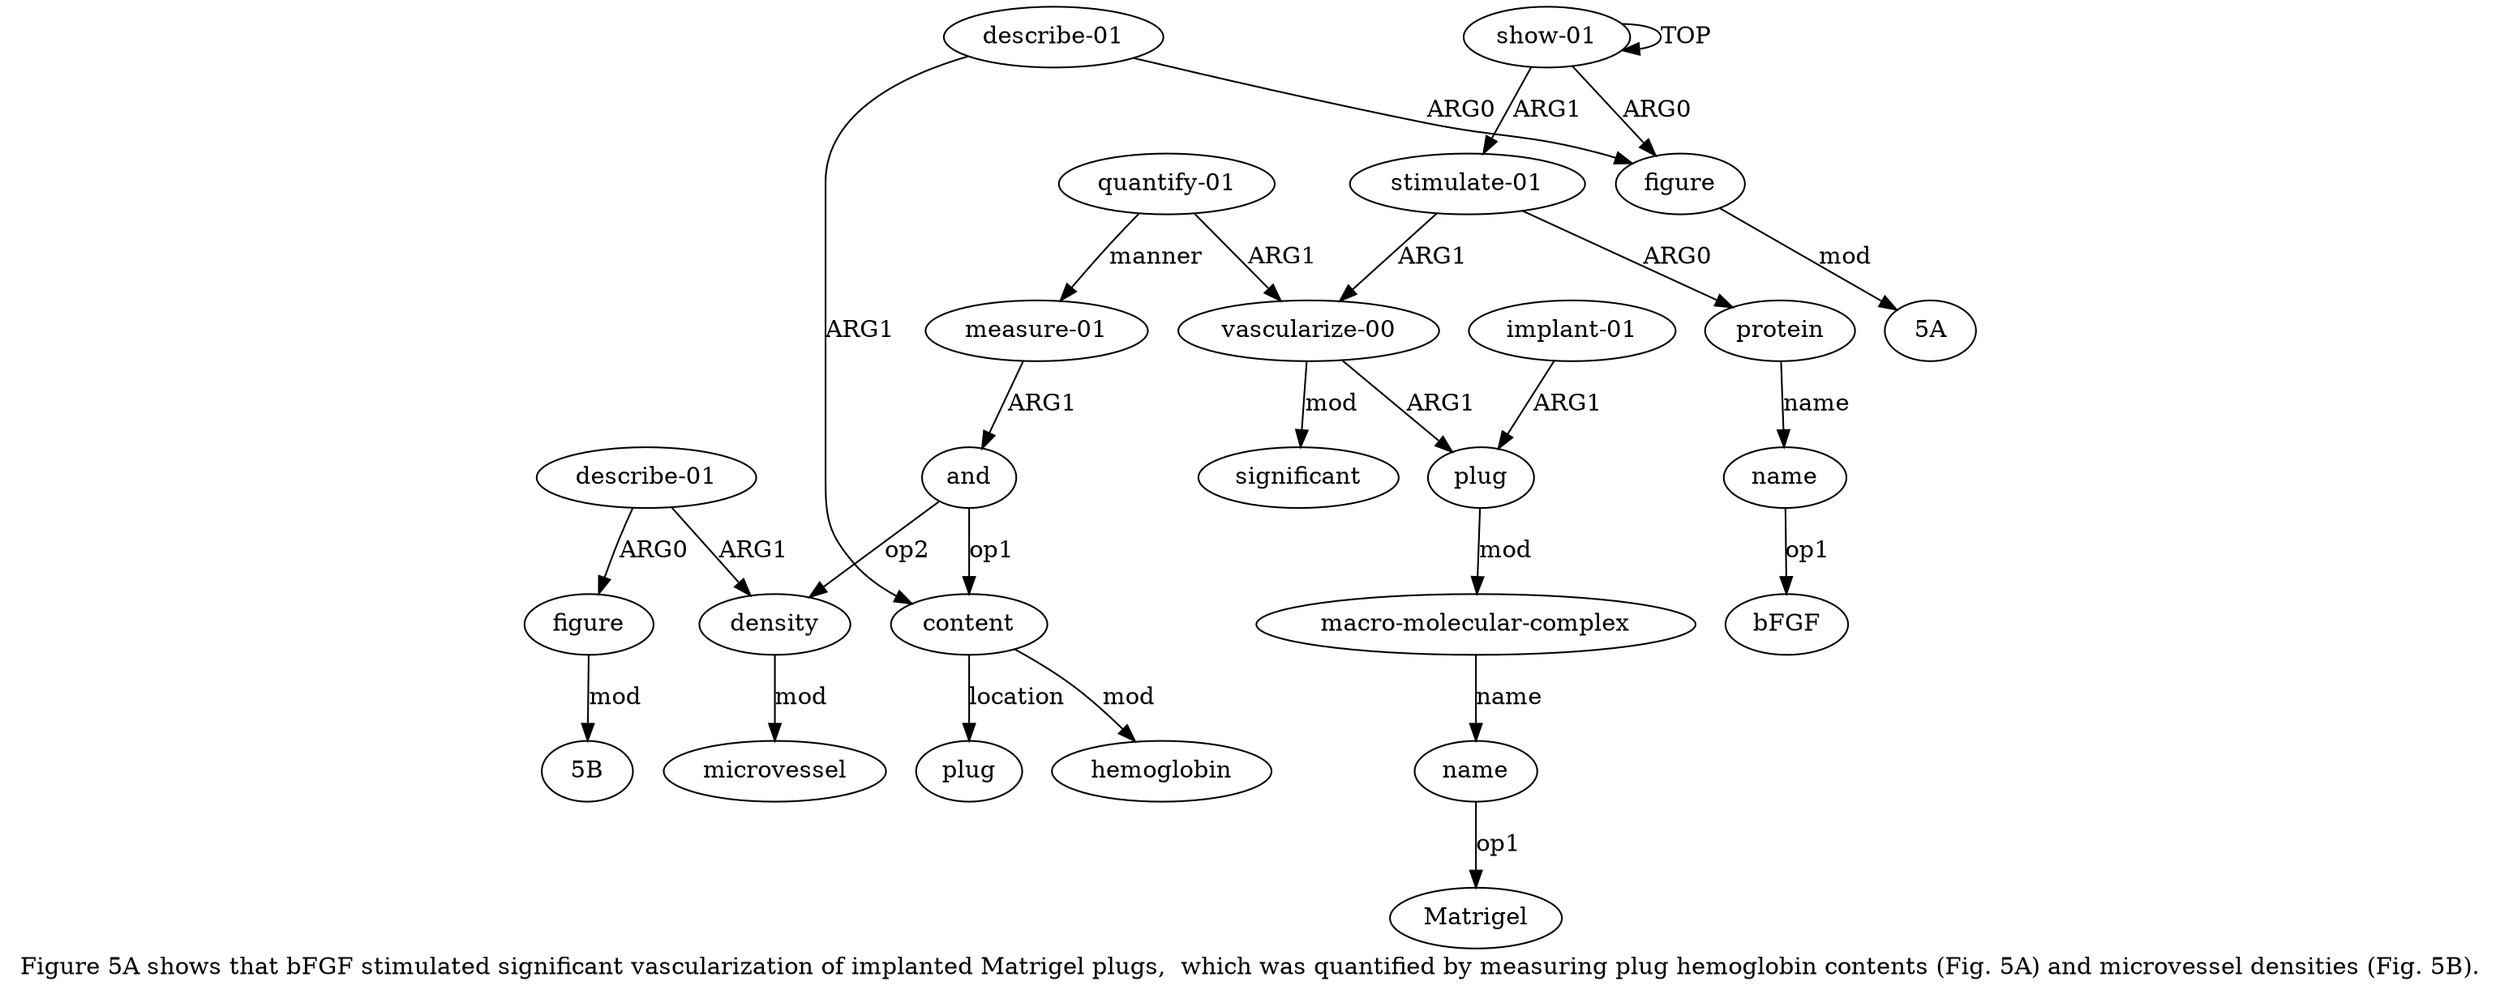 digraph  {
	graph [label="Figure 5A shows that bFGF stimulated significant vascularization of implanted Matrigel plugs,  which was quantified by measuring \
plug hemoglobin contents (Fig. 5A) and microvessel densities (Fig. 5B)."];
	node [label="\N"];
	a20	 [color=black,
		gold_ind=20,
		gold_label="describe-01",
		label="describe-01",
		test_ind=20,
		test_label="describe-01"];
	a21	 [color=black,
		gold_ind=21,
		gold_label=figure,
		label=figure,
		test_ind=21,
		test_label=figure];
	a20 -> a21 [key=0,
	color=black,
	gold_label=ARG0,
	label=ARG0,
	test_label=ARG0];
a18 [color=black,
	gold_ind=18,
	gold_label=density,
	label=density,
	test_ind=18,
	test_label=density];
a20 -> a18 [key=0,
color=black,
gold_label=ARG1,
label=ARG1,
test_label=ARG1];
"a21 5B" [color=black,
gold_ind=-1,
gold_label="5B",
label="5B",
test_ind=-1,
test_label="5B"];
a21 -> "a21 5B" [key=0,
color=black,
gold_label=mod,
label=mod,
test_label=mod];
"a1 5A" [color=black,
gold_ind=-1,
gold_label="5A",
label="5A",
test_ind=-1,
test_label="5A"];
a15 [color=black,
gold_ind=15,
gold_label=hemoglobin,
label=hemoglobin,
test_ind=15,
test_label=hemoglobin];
a14 [color=black,
gold_ind=14,
gold_label=content,
label=content,
test_ind=14,
test_label=content];
a14 -> a15 [key=0,
color=black,
gold_label=mod,
label=mod,
test_label=mod];
a17 [color=black,
gold_ind=17,
gold_label=plug,
label=plug,
test_ind=17,
test_label=plug];
a14 -> a17 [key=0,
color=black,
gold_label=location,
label=location,
test_label=location];
a16 [color=black,
gold_ind=16,
gold_label="describe-01",
label="describe-01",
test_ind=16,
test_label="describe-01"];
a16 -> a14 [key=0,
color=black,
gold_label=ARG1,
label=ARG1,
test_label=ARG1];
a1 [color=black,
gold_ind=1,
gold_label=figure,
label=figure,
test_ind=1,
test_label=figure];
a16 -> a1 [key=0,
color=black,
gold_label=ARG0,
label=ARG0,
test_label=ARG0];
a11 [color=black,
gold_ind=11,
gold_label="quantify-01",
label="quantify-01",
test_ind=11,
test_label="quantify-01"];
a12 [color=black,
gold_ind=12,
gold_label="measure-01",
label="measure-01",
test_ind=12,
test_label="measure-01"];
a11 -> a12 [key=0,
color=black,
gold_label=manner,
label=manner,
test_label=manner];
a5 [color=black,
gold_ind=5,
gold_label="vascularize-00",
label="vascularize-00",
test_ind=5,
test_label="vascularize-00"];
a11 -> a5 [key=0,
color=black,
gold_label=ARG1,
label=ARG1,
test_label=ARG1];
a10 [color=black,
gold_ind=10,
gold_label=significant,
label=significant,
test_ind=10,
test_label=significant];
a13 [color=black,
gold_ind=13,
gold_label=and,
label=and,
test_ind=13,
test_label=and];
a13 -> a14 [key=0,
color=black,
gold_label=op1,
label=op1,
test_label=op1];
a13 -> a18 [key=0,
color=black,
gold_label=op2,
label=op2,
test_label=op2];
a12 -> a13 [key=0,
color=black,
gold_label=ARG1,
label=ARG1,
test_label=ARG1];
a19 [color=black,
gold_ind=19,
gold_label=microvessel,
label=microvessel,
test_ind=19,
test_label=microvessel];
a18 -> a19 [key=0,
color=black,
gold_label=mod,
label=mod,
test_label=mod];
"a9 Matrigel" [color=black,
gold_ind=-1,
gold_label=Matrigel,
label=Matrigel,
test_ind=-1,
test_label=Matrigel];
a1 -> "a1 5A" [key=0,
color=black,
gold_label=mod,
label=mod,
test_label=mod];
a0 [color=black,
gold_ind=0,
gold_label="show-01",
label="show-01",
test_ind=0,
test_label="show-01"];
a0 -> a1 [key=0,
color=black,
gold_label=ARG0,
label=ARG0,
test_label=ARG0];
a0 -> a0 [key=0,
color=black,
gold_label=TOP,
label=TOP,
test_label=TOP];
a2 [color=black,
gold_ind=2,
gold_label="stimulate-01",
label="stimulate-01",
test_ind=2,
test_label="stimulate-01"];
a0 -> a2 [key=0,
color=black,
gold_label=ARG1,
label=ARG1,
test_label=ARG1];
a3 [color=black,
gold_ind=3,
gold_label=protein,
label=protein,
test_ind=3,
test_label=protein];
a4 [color=black,
gold_ind=4,
gold_label=name,
label=name,
test_ind=4,
test_label=name];
a3 -> a4 [key=0,
color=black,
gold_label=name,
label=name,
test_label=name];
a2 -> a3 [key=0,
color=black,
gold_label=ARG0,
label=ARG0,
test_label=ARG0];
a2 -> a5 [key=0,
color=black,
gold_label=ARG1,
label=ARG1,
test_label=ARG1];
a5 -> a10 [key=0,
color=black,
gold_label=mod,
label=mod,
test_label=mod];
a6 [color=black,
gold_ind=6,
gold_label=plug,
label=plug,
test_ind=6,
test_label=plug];
a5 -> a6 [key=0,
color=black,
gold_label=ARG1,
label=ARG1,
test_label=ARG1];
"a4 bFGF" [color=black,
gold_ind=-1,
gold_label=bFGF,
label=bFGF,
test_ind=-1,
test_label=bFGF];
a4 -> "a4 bFGF" [key=0,
color=black,
gold_label=op1,
label=op1,
test_label=op1];
a7 [color=black,
gold_ind=7,
gold_label="implant-01",
label="implant-01",
test_ind=7,
test_label="implant-01"];
a7 -> a6 [key=0,
color=black,
gold_label=ARG1,
label=ARG1,
test_label=ARG1];
a8 [color=black,
gold_ind=8,
gold_label="macro-molecular-complex",
label="macro-molecular-complex",
test_ind=8,
test_label="macro-molecular-complex"];
a6 -> a8 [key=0,
color=black,
gold_label=mod,
label=mod,
test_label=mod];
a9 [color=black,
gold_ind=9,
gold_label=name,
label=name,
test_ind=9,
test_label=name];
a9 -> "a9 Matrigel" [key=0,
color=black,
gold_label=op1,
label=op1,
test_label=op1];
a8 -> a9 [key=0,
color=black,
gold_label=name,
label=name,
test_label=name];
}
